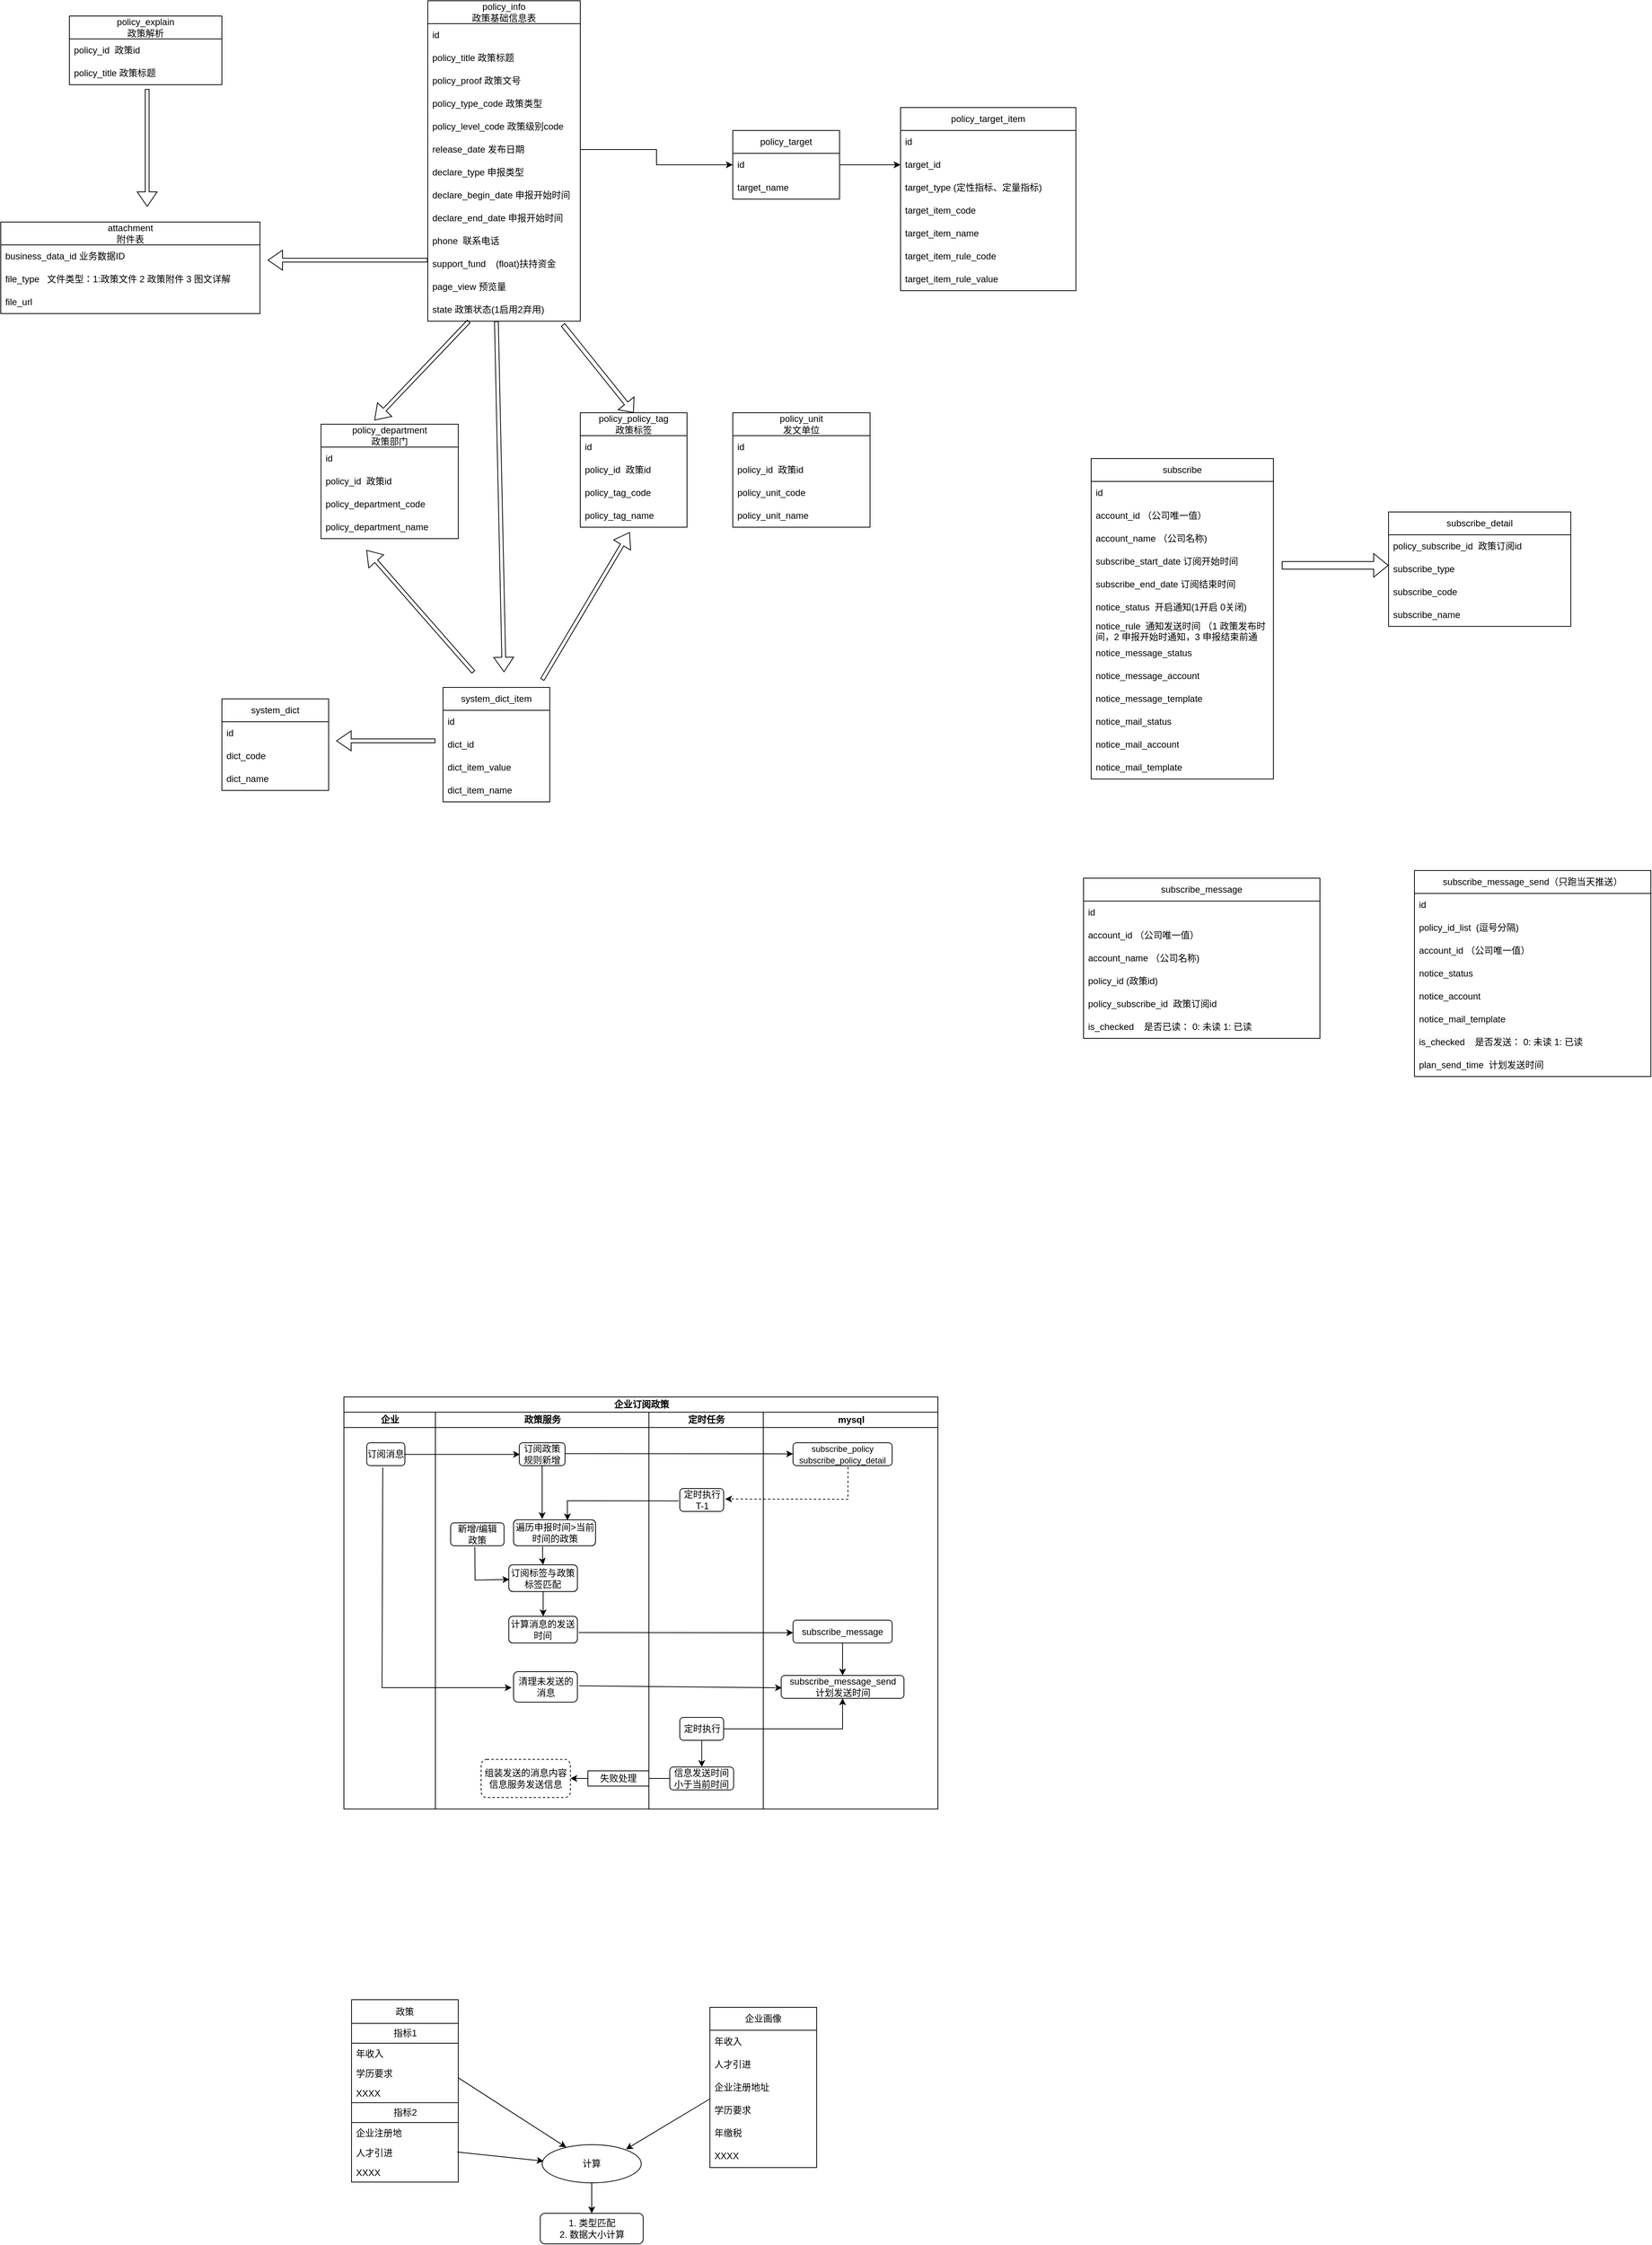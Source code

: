 <mxfile version="21.6.9" type="github">
  <diagram name="第 1 页" id="2xM9Q4XmKQ3uE5KLnZdW">
    <mxGraphModel dx="1976" dy="1704" grid="1" gridSize="10" guides="1" tooltips="1" connect="0" arrows="1" fold="1" page="1" pageScale="1" pageWidth="827" pageHeight="1169" math="0" shadow="0">
      <root>
        <mxCell id="0" />
        <mxCell id="1" parent="0" />
        <mxCell id="bisRe-8OawZfb11u8gYM-2" value="policy_info&lt;br&gt;政策基础信息表" style="swimlane;fontStyle=0;childLayout=stackLayout;horizontal=1;startSize=30;horizontalStack=0;resizeParent=1;resizeParentMax=0;resizeLast=0;collapsible=1;marginBottom=0;whiteSpace=wrap;html=1;" parent="1" vertex="1">
          <mxGeometry x="360" y="-120" width="200" height="420" as="geometry" />
        </mxCell>
        <mxCell id="bisRe-8OawZfb11u8gYM-3" value="id" style="text;strokeColor=none;fillColor=none;align=left;verticalAlign=middle;spacingLeft=4;spacingRight=4;overflow=hidden;points=[[0,0.5],[1,0.5]];portConstraint=eastwest;rotatable=0;whiteSpace=wrap;html=1;" parent="bisRe-8OawZfb11u8gYM-2" vertex="1">
          <mxGeometry y="30" width="200" height="30" as="geometry" />
        </mxCell>
        <mxCell id="bisRe-8OawZfb11u8gYM-4" value="policy_title&amp;nbsp;政策标题" style="text;strokeColor=none;fillColor=none;align=left;verticalAlign=middle;spacingLeft=4;spacingRight=4;overflow=hidden;points=[[0,0.5],[1,0.5]];portConstraint=eastwest;rotatable=0;whiteSpace=wrap;html=1;" parent="bisRe-8OawZfb11u8gYM-2" vertex="1">
          <mxGeometry y="60" width="200" height="30" as="geometry" />
        </mxCell>
        <mxCell id="bisRe-8OawZfb11u8gYM-5" value="policy_proof&amp;nbsp;政策文号" style="text;strokeColor=none;fillColor=none;align=left;verticalAlign=middle;spacingLeft=4;spacingRight=4;overflow=hidden;points=[[0,0.5],[1,0.5]];portConstraint=eastwest;rotatable=0;whiteSpace=wrap;html=1;" parent="bisRe-8OawZfb11u8gYM-2" vertex="1">
          <mxGeometry y="90" width="200" height="30" as="geometry" />
        </mxCell>
        <mxCell id="bisRe-8OawZfb11u8gYM-113" value="policy_type_code 政策类型" style="text;strokeColor=none;fillColor=none;align=left;verticalAlign=middle;spacingLeft=4;spacingRight=4;overflow=hidden;points=[[0,0.5],[1,0.5]];portConstraint=eastwest;rotatable=0;whiteSpace=wrap;html=1;" parent="bisRe-8OawZfb11u8gYM-2" vertex="1">
          <mxGeometry y="120" width="200" height="30" as="geometry" />
        </mxCell>
        <mxCell id="bisRe-8OawZfb11u8gYM-114" value="policy_level_code 政策级别code" style="text;strokeColor=none;fillColor=none;align=left;verticalAlign=middle;spacingLeft=4;spacingRight=4;overflow=hidden;points=[[0,0.5],[1,0.5]];portConstraint=eastwest;rotatable=0;whiteSpace=wrap;html=1;" parent="bisRe-8OawZfb11u8gYM-2" vertex="1">
          <mxGeometry y="150" width="200" height="30" as="geometry" />
        </mxCell>
        <mxCell id="bisRe-8OawZfb11u8gYM-95" value="release_date 发布日期" style="text;strokeColor=none;fillColor=none;align=left;verticalAlign=middle;spacingLeft=4;spacingRight=4;overflow=hidden;points=[[0,0.5],[1,0.5]];portConstraint=eastwest;rotatable=0;whiteSpace=wrap;html=1;" parent="bisRe-8OawZfb11u8gYM-2" vertex="1">
          <mxGeometry y="180" width="200" height="30" as="geometry" />
        </mxCell>
        <mxCell id="bisRe-8OawZfb11u8gYM-100" value="declare_type&amp;nbsp;申报类型" style="text;strokeColor=none;fillColor=none;align=left;verticalAlign=middle;spacingLeft=4;spacingRight=4;overflow=hidden;points=[[0,0.5],[1,0.5]];portConstraint=eastwest;rotatable=0;whiteSpace=wrap;html=1;" parent="bisRe-8OawZfb11u8gYM-2" vertex="1">
          <mxGeometry y="210" width="200" height="30" as="geometry" />
        </mxCell>
        <mxCell id="bisRe-8OawZfb11u8gYM-98" value="declare_begin_date&amp;nbsp;申报开始时间" style="text;strokeColor=none;fillColor=none;align=left;verticalAlign=middle;spacingLeft=4;spacingRight=4;overflow=hidden;points=[[0,0.5],[1,0.5]];portConstraint=eastwest;rotatable=0;whiteSpace=wrap;html=1;" parent="bisRe-8OawZfb11u8gYM-2" vertex="1">
          <mxGeometry y="240" width="200" height="30" as="geometry" />
        </mxCell>
        <mxCell id="bisRe-8OawZfb11u8gYM-97" value="declare_end_date&amp;nbsp;申报开始时间" style="text;strokeColor=none;fillColor=none;align=left;verticalAlign=middle;spacingLeft=4;spacingRight=4;overflow=hidden;points=[[0,0.5],[1,0.5]];portConstraint=eastwest;rotatable=0;whiteSpace=wrap;html=1;" parent="bisRe-8OawZfb11u8gYM-2" vertex="1">
          <mxGeometry y="270" width="200" height="30" as="geometry" />
        </mxCell>
        <mxCell id="bisRe-8OawZfb11u8gYM-99" value="phone&amp;nbsp; 联系电话" style="text;strokeColor=none;fillColor=none;align=left;verticalAlign=middle;spacingLeft=4;spacingRight=4;overflow=hidden;points=[[0,0.5],[1,0.5]];portConstraint=eastwest;rotatable=0;whiteSpace=wrap;html=1;" parent="bisRe-8OawZfb11u8gYM-2" vertex="1">
          <mxGeometry y="300" width="200" height="30" as="geometry" />
        </mxCell>
        <mxCell id="bisRe-8OawZfb11u8gYM-101" value="support_fund&amp;nbsp; &amp;nbsp; (float)扶持资金" style="text;strokeColor=none;fillColor=none;align=left;verticalAlign=middle;spacingLeft=4;spacingRight=4;overflow=hidden;points=[[0,0.5],[1,0.5]];portConstraint=eastwest;rotatable=0;whiteSpace=wrap;html=1;" parent="bisRe-8OawZfb11u8gYM-2" vertex="1">
          <mxGeometry y="330" width="200" height="30" as="geometry" />
        </mxCell>
        <mxCell id="bisRe-8OawZfb11u8gYM-102" value="page_view 预览量" style="text;strokeColor=none;fillColor=none;align=left;verticalAlign=middle;spacingLeft=4;spacingRight=4;overflow=hidden;points=[[0,0.5],[1,0.5]];portConstraint=eastwest;rotatable=0;whiteSpace=wrap;html=1;" parent="bisRe-8OawZfb11u8gYM-2" vertex="1">
          <mxGeometry y="360" width="200" height="30" as="geometry" />
        </mxCell>
        <mxCell id="bisRe-8OawZfb11u8gYM-127" value="state 政策状态(1启用2弃用)" style="text;strokeColor=none;fillColor=none;align=left;verticalAlign=middle;spacingLeft=4;spacingRight=4;overflow=hidden;points=[[0,0.5],[1,0.5]];portConstraint=eastwest;rotatable=0;whiteSpace=wrap;html=1;" parent="bisRe-8OawZfb11u8gYM-2" vertex="1">
          <mxGeometry y="390" width="200" height="30" as="geometry" />
        </mxCell>
        <mxCell id="bisRe-8OawZfb11u8gYM-6" value="attachment&lt;br&gt;附件表" style="swimlane;fontStyle=0;childLayout=stackLayout;horizontal=1;startSize=30;horizontalStack=0;resizeParent=1;resizeParentMax=0;resizeLast=0;collapsible=1;marginBottom=0;whiteSpace=wrap;html=1;" parent="1" vertex="1">
          <mxGeometry x="-200" y="170" width="340" height="120" as="geometry" />
        </mxCell>
        <mxCell id="bisRe-8OawZfb11u8gYM-7" value="business_data_id 业务数据ID" style="text;strokeColor=none;fillColor=none;align=left;verticalAlign=middle;spacingLeft=4;spacingRight=4;overflow=hidden;points=[[0,0.5],[1,0.5]];portConstraint=eastwest;rotatable=0;whiteSpace=wrap;html=1;" parent="bisRe-8OawZfb11u8gYM-6" vertex="1">
          <mxGeometry y="30" width="340" height="30" as="geometry" />
        </mxCell>
        <mxCell id="bisRe-8OawZfb11u8gYM-8" value="file_type&amp;nbsp; &amp;nbsp;文件类型：1:政策文件 2 政策附件 3 图文详解" style="text;strokeColor=none;fillColor=none;align=left;verticalAlign=middle;spacingLeft=4;spacingRight=4;overflow=hidden;points=[[0,0.5],[1,0.5]];portConstraint=eastwest;rotatable=0;whiteSpace=wrap;html=1;" parent="bisRe-8OawZfb11u8gYM-6" vertex="1">
          <mxGeometry y="60" width="340" height="30" as="geometry" />
        </mxCell>
        <mxCell id="bisRe-8OawZfb11u8gYM-9" value="file_url" style="text;strokeColor=none;fillColor=none;align=left;verticalAlign=middle;spacingLeft=4;spacingRight=4;overflow=hidden;points=[[0,0.5],[1,0.5]];portConstraint=eastwest;rotatable=0;whiteSpace=wrap;html=1;" parent="bisRe-8OawZfb11u8gYM-6" vertex="1">
          <mxGeometry y="90" width="340" height="30" as="geometry" />
        </mxCell>
        <mxCell id="bisRe-8OawZfb11u8gYM-15" value="policy_policy_tag&lt;br&gt;政策标签" style="swimlane;fontStyle=0;childLayout=stackLayout;horizontal=1;startSize=30;horizontalStack=0;resizeParent=1;resizeParentMax=0;resizeLast=0;collapsible=1;marginBottom=0;whiteSpace=wrap;html=1;" parent="1" vertex="1">
          <mxGeometry x="560" y="420" width="140" height="150" as="geometry" />
        </mxCell>
        <mxCell id="bisRe-8OawZfb11u8gYM-16" value="id" style="text;strokeColor=none;fillColor=none;align=left;verticalAlign=middle;spacingLeft=4;spacingRight=4;overflow=hidden;points=[[0,0.5],[1,0.5]];portConstraint=eastwest;rotatable=0;whiteSpace=wrap;html=1;" parent="bisRe-8OawZfb11u8gYM-15" vertex="1">
          <mxGeometry y="30" width="140" height="30" as="geometry" />
        </mxCell>
        <mxCell id="bisRe-8OawZfb11u8gYM-17" value="policy_id&amp;nbsp; 政策id" style="text;strokeColor=none;fillColor=none;align=left;verticalAlign=middle;spacingLeft=4;spacingRight=4;overflow=hidden;points=[[0,0.5],[1,0.5]];portConstraint=eastwest;rotatable=0;whiteSpace=wrap;html=1;" parent="bisRe-8OawZfb11u8gYM-15" vertex="1">
          <mxGeometry y="60" width="140" height="30" as="geometry" />
        </mxCell>
        <mxCell id="bisRe-8OawZfb11u8gYM-18" value="policy_tag_code" style="text;strokeColor=none;fillColor=none;align=left;verticalAlign=middle;spacingLeft=4;spacingRight=4;overflow=hidden;points=[[0,0.5],[1,0.5]];portConstraint=eastwest;rotatable=0;whiteSpace=wrap;html=1;" parent="bisRe-8OawZfb11u8gYM-15" vertex="1">
          <mxGeometry y="90" width="140" height="30" as="geometry" />
        </mxCell>
        <mxCell id="bisRe-8OawZfb11u8gYM-19" value="policy_tag_name" style="text;strokeColor=none;fillColor=none;align=left;verticalAlign=middle;spacingLeft=4;spacingRight=4;overflow=hidden;points=[[0,0.5],[1,0.5]];portConstraint=eastwest;rotatable=0;whiteSpace=wrap;html=1;" parent="bisRe-8OawZfb11u8gYM-15" vertex="1">
          <mxGeometry y="120" width="140" height="30" as="geometry" />
        </mxCell>
        <mxCell id="bisRe-8OawZfb11u8gYM-25" value="policy_department&lt;br&gt;政策部门" style="swimlane;fontStyle=0;childLayout=stackLayout;horizontal=1;startSize=30;horizontalStack=0;resizeParent=1;resizeParentMax=0;resizeLast=0;collapsible=1;marginBottom=0;whiteSpace=wrap;html=1;" parent="1" vertex="1">
          <mxGeometry x="220" y="435" width="180" height="150" as="geometry" />
        </mxCell>
        <mxCell id="bisRe-8OawZfb11u8gYM-26" value="id" style="text;strokeColor=none;fillColor=none;align=left;verticalAlign=middle;spacingLeft=4;spacingRight=4;overflow=hidden;points=[[0,0.5],[1,0.5]];portConstraint=eastwest;rotatable=0;whiteSpace=wrap;html=1;" parent="bisRe-8OawZfb11u8gYM-25" vertex="1">
          <mxGeometry y="30" width="180" height="30" as="geometry" />
        </mxCell>
        <mxCell id="bisRe-8OawZfb11u8gYM-27" value="policy_id&amp;nbsp; 政策id" style="text;strokeColor=none;fillColor=none;align=left;verticalAlign=middle;spacingLeft=4;spacingRight=4;overflow=hidden;points=[[0,0.5],[1,0.5]];portConstraint=eastwest;rotatable=0;whiteSpace=wrap;html=1;" parent="bisRe-8OawZfb11u8gYM-25" vertex="1">
          <mxGeometry y="60" width="180" height="30" as="geometry" />
        </mxCell>
        <mxCell id="bisRe-8OawZfb11u8gYM-28" value="policy_department_code" style="text;strokeColor=none;fillColor=none;align=left;verticalAlign=middle;spacingLeft=4;spacingRight=4;overflow=hidden;points=[[0,0.5],[1,0.5]];portConstraint=eastwest;rotatable=0;whiteSpace=wrap;html=1;" parent="bisRe-8OawZfb11u8gYM-25" vertex="1">
          <mxGeometry y="90" width="180" height="30" as="geometry" />
        </mxCell>
        <mxCell id="bisRe-8OawZfb11u8gYM-29" value="policy_department_name" style="text;strokeColor=none;fillColor=none;align=left;verticalAlign=middle;spacingLeft=4;spacingRight=4;overflow=hidden;points=[[0,0.5],[1,0.5]];portConstraint=eastwest;rotatable=0;whiteSpace=wrap;html=1;" parent="bisRe-8OawZfb11u8gYM-25" vertex="1">
          <mxGeometry y="120" width="180" height="30" as="geometry" />
        </mxCell>
        <mxCell id="bisRe-8OawZfb11u8gYM-36" value="system_dict" style="swimlane;fontStyle=0;childLayout=stackLayout;horizontal=1;startSize=30;horizontalStack=0;resizeParent=1;resizeParentMax=0;resizeLast=0;collapsible=1;marginBottom=0;whiteSpace=wrap;html=1;" parent="1" vertex="1">
          <mxGeometry x="90" y="795" width="140" height="120" as="geometry" />
        </mxCell>
        <mxCell id="bisRe-8OawZfb11u8gYM-37" value="id" style="text;strokeColor=none;fillColor=none;align=left;verticalAlign=middle;spacingLeft=4;spacingRight=4;overflow=hidden;points=[[0,0.5],[1,0.5]];portConstraint=eastwest;rotatable=0;whiteSpace=wrap;html=1;" parent="bisRe-8OawZfb11u8gYM-36" vertex="1">
          <mxGeometry y="30" width="140" height="30" as="geometry" />
        </mxCell>
        <mxCell id="bisRe-8OawZfb11u8gYM-38" value="dict_code" style="text;strokeColor=none;fillColor=none;align=left;verticalAlign=middle;spacingLeft=4;spacingRight=4;overflow=hidden;points=[[0,0.5],[1,0.5]];portConstraint=eastwest;rotatable=0;whiteSpace=wrap;html=1;" parent="bisRe-8OawZfb11u8gYM-36" vertex="1">
          <mxGeometry y="60" width="140" height="30" as="geometry" />
        </mxCell>
        <mxCell id="bisRe-8OawZfb11u8gYM-39" value="dict_name" style="text;strokeColor=none;fillColor=none;align=left;verticalAlign=middle;spacingLeft=4;spacingRight=4;overflow=hidden;points=[[0,0.5],[1,0.5]];portConstraint=eastwest;rotatable=0;whiteSpace=wrap;html=1;" parent="bisRe-8OawZfb11u8gYM-36" vertex="1">
          <mxGeometry y="90" width="140" height="30" as="geometry" />
        </mxCell>
        <mxCell id="bisRe-8OawZfb11u8gYM-40" value="system_dict_item" style="swimlane;fontStyle=0;childLayout=stackLayout;horizontal=1;startSize=30;horizontalStack=0;resizeParent=1;resizeParentMax=0;resizeLast=0;collapsible=1;marginBottom=0;whiteSpace=wrap;html=1;" parent="1" vertex="1">
          <mxGeometry x="380" y="780" width="140" height="150" as="geometry" />
        </mxCell>
        <mxCell id="bisRe-8OawZfb11u8gYM-41" value="id" style="text;strokeColor=none;fillColor=none;align=left;verticalAlign=middle;spacingLeft=4;spacingRight=4;overflow=hidden;points=[[0,0.5],[1,0.5]];portConstraint=eastwest;rotatable=0;whiteSpace=wrap;html=1;" parent="bisRe-8OawZfb11u8gYM-40" vertex="1">
          <mxGeometry y="30" width="140" height="30" as="geometry" />
        </mxCell>
        <mxCell id="bisRe-8OawZfb11u8gYM-42" value="dict_id" style="text;strokeColor=none;fillColor=none;align=left;verticalAlign=middle;spacingLeft=4;spacingRight=4;overflow=hidden;points=[[0,0.5],[1,0.5]];portConstraint=eastwest;rotatable=0;whiteSpace=wrap;html=1;" parent="bisRe-8OawZfb11u8gYM-40" vertex="1">
          <mxGeometry y="60" width="140" height="30" as="geometry" />
        </mxCell>
        <mxCell id="bisRe-8OawZfb11u8gYM-43" value="dict_item_value" style="text;strokeColor=none;fillColor=none;align=left;verticalAlign=middle;spacingLeft=4;spacingRight=4;overflow=hidden;points=[[0,0.5],[1,0.5]];portConstraint=eastwest;rotatable=0;whiteSpace=wrap;html=1;" parent="bisRe-8OawZfb11u8gYM-40" vertex="1">
          <mxGeometry y="90" width="140" height="30" as="geometry" />
        </mxCell>
        <mxCell id="bisRe-8OawZfb11u8gYM-44" value="dict_item_name" style="text;strokeColor=none;fillColor=none;align=left;verticalAlign=middle;spacingLeft=4;spacingRight=4;overflow=hidden;points=[[0,0.5],[1,0.5]];portConstraint=eastwest;rotatable=0;whiteSpace=wrap;html=1;" parent="bisRe-8OawZfb11u8gYM-40" vertex="1">
          <mxGeometry y="120" width="140" height="30" as="geometry" />
        </mxCell>
        <mxCell id="bisRe-8OawZfb11u8gYM-61" value="" style="shape=flexArrow;endArrow=classic;html=1;rounded=0;width=5;" parent="1" edge="1">
          <mxGeometry width="50" height="50" relative="1" as="geometry">
            <mxPoint x="414" y="300" as="sourcePoint" />
            <mxPoint x="290" y="430" as="targetPoint" />
          </mxGeometry>
        </mxCell>
        <mxCell id="bisRe-8OawZfb11u8gYM-64" value="" style="shape=flexArrow;endArrow=classic;html=1;rounded=0;width=5.714;exitX=0.886;exitY=1.153;exitDx=0;exitDy=0;exitPerimeter=0;entryX=0.5;entryY=0;entryDx=0;entryDy=0;endSize=4.757;" parent="1" source="bisRe-8OawZfb11u8gYM-127" target="bisRe-8OawZfb11u8gYM-15" edge="1">
          <mxGeometry width="50" height="50" relative="1" as="geometry">
            <mxPoint x="530" y="280" as="sourcePoint" />
            <mxPoint x="860" y="430" as="targetPoint" />
          </mxGeometry>
        </mxCell>
        <mxCell id="bisRe-8OawZfb11u8gYM-65" value="" style="shape=flexArrow;endArrow=classic;html=1;rounded=0;width=5;entryX=0.463;entryY=1.218;entryDx=0;entryDy=0;entryPerimeter=0;" parent="1" target="bisRe-8OawZfb11u8gYM-19" edge="1">
          <mxGeometry width="50" height="50" relative="1" as="geometry">
            <mxPoint x="510" y="770" as="sourcePoint" />
            <mxPoint x="840" y="590" as="targetPoint" />
          </mxGeometry>
        </mxCell>
        <mxCell id="bisRe-8OawZfb11u8gYM-68" value="" style="shape=flexArrow;endArrow=classic;html=1;rounded=0;width=5;" parent="1" edge="1">
          <mxGeometry width="50" height="50" relative="1" as="geometry">
            <mxPoint x="420" y="760" as="sourcePoint" />
            <mxPoint x="279.5" y="600" as="targetPoint" />
          </mxGeometry>
        </mxCell>
        <mxCell id="bisRe-8OawZfb11u8gYM-74" value="policy_target" style="swimlane;fontStyle=0;childLayout=stackLayout;horizontal=1;startSize=30;horizontalStack=0;resizeParent=1;resizeParentMax=0;resizeLast=0;collapsible=1;marginBottom=0;whiteSpace=wrap;html=1;" parent="1" vertex="1">
          <mxGeometry x="760" y="50" width="140" height="90" as="geometry" />
        </mxCell>
        <mxCell id="bisRe-8OawZfb11u8gYM-75" value="id" style="text;strokeColor=none;fillColor=none;align=left;verticalAlign=middle;spacingLeft=4;spacingRight=4;overflow=hidden;points=[[0,0.5],[1,0.5]];portConstraint=eastwest;rotatable=0;whiteSpace=wrap;html=1;" parent="bisRe-8OawZfb11u8gYM-74" vertex="1">
          <mxGeometry y="30" width="140" height="30" as="geometry" />
        </mxCell>
        <mxCell id="bisRe-8OawZfb11u8gYM-76" value="target_name" style="text;strokeColor=none;fillColor=none;align=left;verticalAlign=middle;spacingLeft=4;spacingRight=4;overflow=hidden;points=[[0,0.5],[1,0.5]];portConstraint=eastwest;rotatable=0;whiteSpace=wrap;html=1;" parent="bisRe-8OawZfb11u8gYM-74" vertex="1">
          <mxGeometry y="60" width="140" height="30" as="geometry" />
        </mxCell>
        <mxCell id="bisRe-8OawZfb11u8gYM-78" value="policy_target_item" style="swimlane;fontStyle=0;childLayout=stackLayout;horizontal=1;startSize=30;horizontalStack=0;resizeParent=1;resizeParentMax=0;resizeLast=0;collapsible=1;marginBottom=0;whiteSpace=wrap;html=1;" parent="1" vertex="1">
          <mxGeometry x="980" y="20" width="230" height="240" as="geometry" />
        </mxCell>
        <mxCell id="bisRe-8OawZfb11u8gYM-79" value="id" style="text;strokeColor=none;fillColor=none;align=left;verticalAlign=middle;spacingLeft=4;spacingRight=4;overflow=hidden;points=[[0,0.5],[1,0.5]];portConstraint=eastwest;rotatable=0;whiteSpace=wrap;html=1;" parent="bisRe-8OawZfb11u8gYM-78" vertex="1">
          <mxGeometry y="30" width="230" height="30" as="geometry" />
        </mxCell>
        <mxCell id="bisRe-8OawZfb11u8gYM-80" value="target_id" style="text;strokeColor=none;fillColor=none;align=left;verticalAlign=middle;spacingLeft=4;spacingRight=4;overflow=hidden;points=[[0,0.5],[1,0.5]];portConstraint=eastwest;rotatable=0;whiteSpace=wrap;html=1;" parent="bisRe-8OawZfb11u8gYM-78" vertex="1">
          <mxGeometry y="60" width="230" height="30" as="geometry" />
        </mxCell>
        <mxCell id="bisRe-8OawZfb11u8gYM-86" value="target_type (定性指标、定量指标)" style="text;strokeColor=none;fillColor=none;align=left;verticalAlign=middle;spacingLeft=4;spacingRight=4;overflow=hidden;points=[[0,0.5],[1,0.5]];portConstraint=eastwest;rotatable=0;whiteSpace=wrap;html=1;" parent="bisRe-8OawZfb11u8gYM-78" vertex="1">
          <mxGeometry y="90" width="230" height="30" as="geometry" />
        </mxCell>
        <mxCell id="bisRe-8OawZfb11u8gYM-81" value="target_item_code" style="text;strokeColor=none;fillColor=none;align=left;verticalAlign=middle;spacingLeft=4;spacingRight=4;overflow=hidden;points=[[0,0.5],[1,0.5]];portConstraint=eastwest;rotatable=0;whiteSpace=wrap;html=1;" parent="bisRe-8OawZfb11u8gYM-78" vertex="1">
          <mxGeometry y="120" width="230" height="30" as="geometry" />
        </mxCell>
        <mxCell id="bisRe-8OawZfb11u8gYM-84" value="target_item_name" style="text;strokeColor=none;fillColor=none;align=left;verticalAlign=middle;spacingLeft=4;spacingRight=4;overflow=hidden;points=[[0,0.5],[1,0.5]];portConstraint=eastwest;rotatable=0;whiteSpace=wrap;html=1;" parent="bisRe-8OawZfb11u8gYM-78" vertex="1">
          <mxGeometry y="150" width="230" height="30" as="geometry" />
        </mxCell>
        <mxCell id="bisRe-8OawZfb11u8gYM-85" value="target_item_rule_code" style="text;strokeColor=none;fillColor=none;align=left;verticalAlign=middle;spacingLeft=4;spacingRight=4;overflow=hidden;points=[[0,0.5],[1,0.5]];portConstraint=eastwest;rotatable=0;whiteSpace=wrap;html=1;" parent="bisRe-8OawZfb11u8gYM-78" vertex="1">
          <mxGeometry y="180" width="230" height="30" as="geometry" />
        </mxCell>
        <mxCell id="bisRe-8OawZfb11u8gYM-87" value="target_item_rule_value" style="text;strokeColor=none;fillColor=none;align=left;verticalAlign=middle;spacingLeft=4;spacingRight=4;overflow=hidden;points=[[0,0.5],[1,0.5]];portConstraint=eastwest;rotatable=0;whiteSpace=wrap;html=1;" parent="bisRe-8OawZfb11u8gYM-78" vertex="1">
          <mxGeometry y="210" width="230" height="30" as="geometry" />
        </mxCell>
        <mxCell id="bisRe-8OawZfb11u8gYM-83" value="" style="shape=flexArrow;endArrow=classic;html=1;rounded=0;width=5;" parent="1" edge="1">
          <mxGeometry width="50" height="50" relative="1" as="geometry">
            <mxPoint x="360" y="220" as="sourcePoint" />
            <mxPoint x="150" y="220" as="targetPoint" />
          </mxGeometry>
        </mxCell>
        <mxCell id="bisRe-8OawZfb11u8gYM-88" value="subscribe" style="swimlane;fontStyle=0;childLayout=stackLayout;horizontal=1;startSize=30;horizontalStack=0;resizeParent=1;resizeParentMax=0;resizeLast=0;collapsible=1;marginBottom=0;whiteSpace=wrap;html=1;" parent="1" vertex="1">
          <mxGeometry x="1230" y="480" width="239" height="420" as="geometry" />
        </mxCell>
        <mxCell id="_FJIvnEvY_UykfFv3QYx-8" value="id" style="text;strokeColor=none;fillColor=none;align=left;verticalAlign=middle;spacingLeft=4;spacingRight=4;overflow=hidden;points=[[0,0.5],[1,0.5]];portConstraint=eastwest;rotatable=0;whiteSpace=wrap;html=1;" parent="bisRe-8OawZfb11u8gYM-88" vertex="1">
          <mxGeometry y="30" width="239" height="30" as="geometry" />
        </mxCell>
        <mxCell id="bisRe-8OawZfb11u8gYM-89" value="account_id （公司唯一值）" style="text;strokeColor=none;fillColor=none;align=left;verticalAlign=middle;spacingLeft=4;spacingRight=4;overflow=hidden;points=[[0,0.5],[1,0.5]];portConstraint=eastwest;rotatable=0;whiteSpace=wrap;html=1;" parent="bisRe-8OawZfb11u8gYM-88" vertex="1">
          <mxGeometry y="60" width="239" height="30" as="geometry" />
        </mxCell>
        <mxCell id="_FJIvnEvY_UykfFv3QYx-19" value="account_name （公司名称)" style="text;strokeColor=none;fillColor=none;align=left;verticalAlign=middle;spacingLeft=4;spacingRight=4;overflow=hidden;points=[[0,0.5],[1,0.5]];portConstraint=eastwest;rotatable=0;whiteSpace=wrap;html=1;" parent="bisRe-8OawZfb11u8gYM-88" vertex="1">
          <mxGeometry y="90" width="239" height="30" as="geometry" />
        </mxCell>
        <mxCell id="bisRe-8OawZfb11u8gYM-94" value="subscribe_start_date 订阅开始时间" style="text;strokeColor=none;fillColor=none;align=left;verticalAlign=middle;spacingLeft=4;spacingRight=4;overflow=hidden;points=[[0,0.5],[1,0.5]];portConstraint=eastwest;rotatable=0;whiteSpace=wrap;html=1;" parent="bisRe-8OawZfb11u8gYM-88" vertex="1">
          <mxGeometry y="120" width="239" height="30" as="geometry" />
        </mxCell>
        <mxCell id="bisRe-8OawZfb11u8gYM-93" value="subscribe_end_date 订阅结束时间" style="text;strokeColor=none;fillColor=none;align=left;verticalAlign=middle;spacingLeft=4;spacingRight=4;overflow=hidden;points=[[0,0.5],[1,0.5]];portConstraint=eastwest;rotatable=0;whiteSpace=wrap;html=1;" parent="bisRe-8OawZfb11u8gYM-88" vertex="1">
          <mxGeometry y="150" width="239" height="30" as="geometry" />
        </mxCell>
        <mxCell id="_FJIvnEvY_UykfFv3QYx-12" value="notice_status&amp;nbsp; 开启通知(1开启 0关闭)" style="text;strokeColor=none;fillColor=none;align=left;verticalAlign=middle;spacingLeft=4;spacingRight=4;overflow=hidden;points=[[0,0.5],[1,0.5]];portConstraint=eastwest;rotatable=0;whiteSpace=wrap;html=1;" parent="bisRe-8OawZfb11u8gYM-88" vertex="1">
          <mxGeometry y="180" width="239" height="30" as="geometry" />
        </mxCell>
        <mxCell id="_FJIvnEvY_UykfFv3QYx-11" value="notice_rule&amp;nbsp; 通知发送时间 （1 政策发布时间，2 申报开始时通知，3 申报结束前通知）" style="text;strokeColor=none;fillColor=none;align=left;verticalAlign=middle;spacingLeft=4;spacingRight=4;overflow=hidden;points=[[0,0.5],[1,0.5]];portConstraint=eastwest;rotatable=0;whiteSpace=wrap;html=1;" parent="bisRe-8OawZfb11u8gYM-88" vertex="1">
          <mxGeometry y="210" width="239" height="30" as="geometry" />
        </mxCell>
        <mxCell id="_FJIvnEvY_UykfFv3QYx-10" value="notice_message_status" style="text;strokeColor=none;fillColor=none;align=left;verticalAlign=middle;spacingLeft=4;spacingRight=4;overflow=hidden;points=[[0,0.5],[1,0.5]];portConstraint=eastwest;rotatable=0;whiteSpace=wrap;html=1;" parent="bisRe-8OawZfb11u8gYM-88" vertex="1">
          <mxGeometry y="240" width="239" height="30" as="geometry" />
        </mxCell>
        <mxCell id="_FJIvnEvY_UykfFv3QYx-13" value="notice_message_account" style="text;strokeColor=none;fillColor=none;align=left;verticalAlign=middle;spacingLeft=4;spacingRight=4;overflow=hidden;points=[[0,0.5],[1,0.5]];portConstraint=eastwest;rotatable=0;whiteSpace=wrap;html=1;" parent="bisRe-8OawZfb11u8gYM-88" vertex="1">
          <mxGeometry y="270" width="239" height="30" as="geometry" />
        </mxCell>
        <mxCell id="_FJIvnEvY_UykfFv3QYx-16" value="notice_message_template" style="text;strokeColor=none;fillColor=none;align=left;verticalAlign=middle;spacingLeft=4;spacingRight=4;overflow=hidden;points=[[0,0.5],[1,0.5]];portConstraint=eastwest;rotatable=0;whiteSpace=wrap;html=1;" parent="bisRe-8OawZfb11u8gYM-88" vertex="1">
          <mxGeometry y="300" width="239" height="30" as="geometry" />
        </mxCell>
        <mxCell id="_FJIvnEvY_UykfFv3QYx-15" value="notice_mail_status" style="text;strokeColor=none;fillColor=none;align=left;verticalAlign=middle;spacingLeft=4;spacingRight=4;overflow=hidden;points=[[0,0.5],[1,0.5]];portConstraint=eastwest;rotatable=0;whiteSpace=wrap;html=1;" parent="bisRe-8OawZfb11u8gYM-88" vertex="1">
          <mxGeometry y="330" width="239" height="30" as="geometry" />
        </mxCell>
        <mxCell id="_FJIvnEvY_UykfFv3QYx-14" value="notice_mail_account" style="text;strokeColor=none;fillColor=none;align=left;verticalAlign=middle;spacingLeft=4;spacingRight=4;overflow=hidden;points=[[0,0.5],[1,0.5]];portConstraint=eastwest;rotatable=0;whiteSpace=wrap;html=1;" parent="bisRe-8OawZfb11u8gYM-88" vertex="1">
          <mxGeometry y="360" width="239" height="30" as="geometry" />
        </mxCell>
        <mxCell id="_FJIvnEvY_UykfFv3QYx-17" value="notice_mail_template" style="text;strokeColor=none;fillColor=none;align=left;verticalAlign=middle;spacingLeft=4;spacingRight=4;overflow=hidden;points=[[0,0.5],[1,0.5]];portConstraint=eastwest;rotatable=0;whiteSpace=wrap;html=1;" parent="bisRe-8OawZfb11u8gYM-88" vertex="1">
          <mxGeometry y="390" width="239" height="30" as="geometry" />
        </mxCell>
        <mxCell id="bisRe-8OawZfb11u8gYM-103" style="edgeStyle=orthogonalEdgeStyle;rounded=0;orthogonalLoop=1;jettySize=auto;html=1;exitX=1;exitY=0.5;exitDx=0;exitDy=0;" parent="1" source="bisRe-8OawZfb11u8gYM-95" target="bisRe-8OawZfb11u8gYM-75" edge="1">
          <mxGeometry relative="1" as="geometry" />
        </mxCell>
        <mxCell id="bisRe-8OawZfb11u8gYM-104" style="edgeStyle=orthogonalEdgeStyle;rounded=0;orthogonalLoop=1;jettySize=auto;html=1;exitX=1;exitY=0.5;exitDx=0;exitDy=0;entryX=0;entryY=0.5;entryDx=0;entryDy=0;" parent="1" source="bisRe-8OawZfb11u8gYM-75" target="bisRe-8OawZfb11u8gYM-80" edge="1">
          <mxGeometry relative="1" as="geometry" />
        </mxCell>
        <mxCell id="bisRe-8OawZfb11u8gYM-105" value="subscribe_detail" style="swimlane;fontStyle=0;childLayout=stackLayout;horizontal=1;startSize=30;horizontalStack=0;resizeParent=1;resizeParentMax=0;resizeLast=0;collapsible=1;marginBottom=0;whiteSpace=wrap;html=1;" parent="1" vertex="1">
          <mxGeometry x="1620" y="550" width="239" height="150" as="geometry" />
        </mxCell>
        <mxCell id="bisRe-8OawZfb11u8gYM-107" value="policy_subscribe_id&amp;nbsp; 政策订阅id" style="text;strokeColor=none;fillColor=none;align=left;verticalAlign=middle;spacingLeft=4;spacingRight=4;overflow=hidden;points=[[0,0.5],[1,0.5]];portConstraint=eastwest;rotatable=0;whiteSpace=wrap;html=1;" parent="bisRe-8OawZfb11u8gYM-105" vertex="1">
          <mxGeometry y="30" width="239" height="30" as="geometry" />
        </mxCell>
        <mxCell id="bisRe-8OawZfb11u8gYM-111" value="subscribe_type" style="text;strokeColor=none;fillColor=none;align=left;verticalAlign=middle;spacingLeft=4;spacingRight=4;overflow=hidden;points=[[0,0.5],[1,0.5]];portConstraint=eastwest;rotatable=0;whiteSpace=wrap;html=1;" parent="bisRe-8OawZfb11u8gYM-105" vertex="1">
          <mxGeometry y="60" width="239" height="30" as="geometry" />
        </mxCell>
        <mxCell id="bisRe-8OawZfb11u8gYM-112" value="subscribe_code" style="text;strokeColor=none;fillColor=none;align=left;verticalAlign=middle;spacingLeft=4;spacingRight=4;overflow=hidden;points=[[0,0.5],[1,0.5]];portConstraint=eastwest;rotatable=0;whiteSpace=wrap;html=1;" parent="bisRe-8OawZfb11u8gYM-105" vertex="1">
          <mxGeometry y="90" width="239" height="30" as="geometry" />
        </mxCell>
        <mxCell id="_FJIvnEvY_UykfFv3QYx-9" value="subscribe_name" style="text;strokeColor=none;fillColor=none;align=left;verticalAlign=middle;spacingLeft=4;spacingRight=4;overflow=hidden;points=[[0,0.5],[1,0.5]];portConstraint=eastwest;rotatable=0;whiteSpace=wrap;html=1;" parent="bisRe-8OawZfb11u8gYM-105" vertex="1">
          <mxGeometry y="120" width="239" height="30" as="geometry" />
        </mxCell>
        <mxCell id="bisRe-8OawZfb11u8gYM-115" value="" style="shape=flexArrow;endArrow=classic;html=1;rounded=0;width=5;" parent="1" edge="1">
          <mxGeometry width="50" height="50" relative="1" as="geometry">
            <mxPoint x="450" y="300" as="sourcePoint" />
            <mxPoint x="460" y="760" as="targetPoint" />
          </mxGeometry>
        </mxCell>
        <mxCell id="bisRe-8OawZfb11u8gYM-116" value="" style="shape=flexArrow;endArrow=classic;html=1;rounded=0;width=5;" parent="1" edge="1">
          <mxGeometry width="50" height="50" relative="1" as="geometry">
            <mxPoint x="370" y="850" as="sourcePoint" />
            <mxPoint x="240" y="850" as="targetPoint" />
          </mxGeometry>
        </mxCell>
        <mxCell id="bisRe-8OawZfb11u8gYM-117" value="policy_explain&lt;br&gt;政策解析" style="swimlane;fontStyle=0;childLayout=stackLayout;horizontal=1;startSize=30;horizontalStack=0;resizeParent=1;resizeParentMax=0;resizeLast=0;collapsible=1;marginBottom=0;whiteSpace=wrap;html=1;" parent="1" vertex="1">
          <mxGeometry x="-110" y="-100" width="200" height="90" as="geometry" />
        </mxCell>
        <mxCell id="bisRe-8OawZfb11u8gYM-118" value="policy_id&amp;nbsp; 政策id" style="text;strokeColor=none;fillColor=none;align=left;verticalAlign=middle;spacingLeft=4;spacingRight=4;overflow=hidden;points=[[0,0.5],[1,0.5]];portConstraint=eastwest;rotatable=0;whiteSpace=wrap;html=1;" parent="bisRe-8OawZfb11u8gYM-117" vertex="1">
          <mxGeometry y="30" width="200" height="30" as="geometry" />
        </mxCell>
        <mxCell id="bisRe-8OawZfb11u8gYM-119" value="policy_title&amp;nbsp;政策标题" style="text;strokeColor=none;fillColor=none;align=left;verticalAlign=middle;spacingLeft=4;spacingRight=4;overflow=hidden;points=[[0,0.5],[1,0.5]];portConstraint=eastwest;rotatable=0;whiteSpace=wrap;html=1;" parent="bisRe-8OawZfb11u8gYM-117" vertex="1">
          <mxGeometry y="60" width="200" height="30" as="geometry" />
        </mxCell>
        <mxCell id="bisRe-8OawZfb11u8gYM-121" value="" style="shape=flexArrow;endArrow=classic;html=1;rounded=0;width=5;exitX=0.51;exitY=1.187;exitDx=0;exitDy=0;exitPerimeter=0;" parent="1" source="bisRe-8OawZfb11u8gYM-119" edge="1">
          <mxGeometry width="50" height="50" relative="1" as="geometry">
            <mxPoint x="370" y="230" as="sourcePoint" />
            <mxPoint x="-8" y="150" as="targetPoint" />
          </mxGeometry>
        </mxCell>
        <mxCell id="bisRe-8OawZfb11u8gYM-122" value="policy_unit&lt;br&gt;发文单位" style="swimlane;fontStyle=0;childLayout=stackLayout;horizontal=1;startSize=30;horizontalStack=0;resizeParent=1;resizeParentMax=0;resizeLast=0;collapsible=1;marginBottom=0;whiteSpace=wrap;html=1;" parent="1" vertex="1">
          <mxGeometry x="760" y="420" width="180" height="150" as="geometry" />
        </mxCell>
        <mxCell id="bisRe-8OawZfb11u8gYM-123" value="id" style="text;strokeColor=none;fillColor=none;align=left;verticalAlign=middle;spacingLeft=4;spacingRight=4;overflow=hidden;points=[[0,0.5],[1,0.5]];portConstraint=eastwest;rotatable=0;whiteSpace=wrap;html=1;" parent="bisRe-8OawZfb11u8gYM-122" vertex="1">
          <mxGeometry y="30" width="180" height="30" as="geometry" />
        </mxCell>
        <mxCell id="bisRe-8OawZfb11u8gYM-124" value="policy_id&amp;nbsp; 政策id" style="text;strokeColor=none;fillColor=none;align=left;verticalAlign=middle;spacingLeft=4;spacingRight=4;overflow=hidden;points=[[0,0.5],[1,0.5]];portConstraint=eastwest;rotatable=0;whiteSpace=wrap;html=1;" parent="bisRe-8OawZfb11u8gYM-122" vertex="1">
          <mxGeometry y="60" width="180" height="30" as="geometry" />
        </mxCell>
        <mxCell id="bisRe-8OawZfb11u8gYM-125" value="policy_unit_code" style="text;strokeColor=none;fillColor=none;align=left;verticalAlign=middle;spacingLeft=4;spacingRight=4;overflow=hidden;points=[[0,0.5],[1,0.5]];portConstraint=eastwest;rotatable=0;whiteSpace=wrap;html=1;" parent="bisRe-8OawZfb11u8gYM-122" vertex="1">
          <mxGeometry y="90" width="180" height="30" as="geometry" />
        </mxCell>
        <mxCell id="bisRe-8OawZfb11u8gYM-126" value="policy_unit_name" style="text;strokeColor=none;fillColor=none;align=left;verticalAlign=middle;spacingLeft=4;spacingRight=4;overflow=hidden;points=[[0,0.5],[1,0.5]];portConstraint=eastwest;rotatable=0;whiteSpace=wrap;html=1;" parent="bisRe-8OawZfb11u8gYM-122" vertex="1">
          <mxGeometry y="120" width="180" height="30" as="geometry" />
        </mxCell>
        <mxCell id="_FJIvnEvY_UykfFv3QYx-1" value="subscribe_message" style="swimlane;fontStyle=0;childLayout=stackLayout;horizontal=1;startSize=30;horizontalStack=0;resizeParent=1;resizeParentMax=0;resizeLast=0;collapsible=1;marginBottom=0;whiteSpace=wrap;html=1;" parent="1" vertex="1">
          <mxGeometry x="1220" y="1030" width="310" height="210" as="geometry" />
        </mxCell>
        <mxCell id="_FJIvnEvY_UykfFv3QYx-20" value="id" style="text;strokeColor=none;fillColor=none;align=left;verticalAlign=middle;spacingLeft=4;spacingRight=4;overflow=hidden;points=[[0,0.5],[1,0.5]];portConstraint=eastwest;rotatable=0;whiteSpace=wrap;html=1;" parent="_FJIvnEvY_UykfFv3QYx-1" vertex="1">
          <mxGeometry y="30" width="310" height="30" as="geometry" />
        </mxCell>
        <mxCell id="_FJIvnEvY_UykfFv3QYx-2" value="account_id （公司唯一值）" style="text;strokeColor=none;fillColor=none;align=left;verticalAlign=middle;spacingLeft=4;spacingRight=4;overflow=hidden;points=[[0,0.5],[1,0.5]];portConstraint=eastwest;rotatable=0;whiteSpace=wrap;html=1;" parent="_FJIvnEvY_UykfFv3QYx-1" vertex="1">
          <mxGeometry y="60" width="310" height="30" as="geometry" />
        </mxCell>
        <mxCell id="_FJIvnEvY_UykfFv3QYx-3" value="account_name （公司名称)" style="text;strokeColor=none;fillColor=none;align=left;verticalAlign=middle;spacingLeft=4;spacingRight=4;overflow=hidden;points=[[0,0.5],[1,0.5]];portConstraint=eastwest;rotatable=0;whiteSpace=wrap;html=1;" parent="_FJIvnEvY_UykfFv3QYx-1" vertex="1">
          <mxGeometry y="90" width="310" height="30" as="geometry" />
        </mxCell>
        <mxCell id="_FJIvnEvY_UykfFv3QYx-29" value="policy_id (政策id)" style="text;strokeColor=none;fillColor=none;align=left;verticalAlign=middle;spacingLeft=4;spacingRight=4;overflow=hidden;points=[[0,0.5],[1,0.5]];portConstraint=eastwest;rotatable=0;whiteSpace=wrap;html=1;" parent="_FJIvnEvY_UykfFv3QYx-1" vertex="1">
          <mxGeometry y="120" width="310" height="30" as="geometry" />
        </mxCell>
        <mxCell id="_FJIvnEvY_UykfFv3QYx-6" value="policy_subscribe_id&amp;nbsp; 政策订阅id" style="text;strokeColor=none;fillColor=none;align=left;verticalAlign=middle;spacingLeft=4;spacingRight=4;overflow=hidden;points=[[0,0.5],[1,0.5]];portConstraint=eastwest;rotatable=0;whiteSpace=wrap;html=1;" parent="_FJIvnEvY_UykfFv3QYx-1" vertex="1">
          <mxGeometry y="150" width="310" height="30" as="geometry" />
        </mxCell>
        <mxCell id="_FJIvnEvY_UykfFv3QYx-36" value="is_checked&amp;nbsp; &amp;nbsp;&amp;nbsp;是否已读： 0: 未读 1: 已读" style="text;strokeColor=none;fillColor=none;align=left;verticalAlign=middle;spacingLeft=4;spacingRight=4;overflow=hidden;points=[[0,0.5],[1,0.5]];portConstraint=eastwest;rotatable=0;whiteSpace=wrap;html=1;" parent="_FJIvnEvY_UykfFv3QYx-1" vertex="1">
          <mxGeometry y="180" width="310" height="30" as="geometry" />
        </mxCell>
        <mxCell id="_FJIvnEvY_UykfFv3QYx-18" value="" style="shape=flexArrow;endArrow=classic;html=1;rounded=0;" parent="1" edge="1">
          <mxGeometry width="50" height="50" relative="1" as="geometry">
            <mxPoint x="1480" y="620" as="sourcePoint" />
            <mxPoint x="1620" y="620" as="targetPoint" />
          </mxGeometry>
        </mxCell>
        <mxCell id="_FJIvnEvY_UykfFv3QYx-30" value="subscribe_message_send（只跑当天推送）" style="swimlane;fontStyle=0;childLayout=stackLayout;horizontal=1;startSize=30;horizontalStack=0;resizeParent=1;resizeParentMax=0;resizeLast=0;collapsible=1;marginBottom=0;whiteSpace=wrap;html=1;" parent="1" vertex="1">
          <mxGeometry x="1654" y="1020" width="310" height="270" as="geometry" />
        </mxCell>
        <mxCell id="_FJIvnEvY_UykfFv3QYx-31" value="id" style="text;strokeColor=none;fillColor=none;align=left;verticalAlign=middle;spacingLeft=4;spacingRight=4;overflow=hidden;points=[[0,0.5],[1,0.5]];portConstraint=eastwest;rotatable=0;whiteSpace=wrap;html=1;" parent="_FJIvnEvY_UykfFv3QYx-30" vertex="1">
          <mxGeometry y="30" width="310" height="30" as="geometry" />
        </mxCell>
        <mxCell id="UyHdMAJt9d4iDrEaoFpb-38" value="policy_id_list&amp;nbsp; (逗号分隔)" style="text;strokeColor=none;fillColor=none;align=left;verticalAlign=middle;spacingLeft=4;spacingRight=4;overflow=hidden;points=[[0,0.5],[1,0.5]];portConstraint=eastwest;rotatable=0;whiteSpace=wrap;html=1;" parent="_FJIvnEvY_UykfFv3QYx-30" vertex="1">
          <mxGeometry y="60" width="310" height="30" as="geometry" />
        </mxCell>
        <mxCell id="UyHdMAJt9d4iDrEaoFpb-39" value="account_id （公司唯一值）" style="text;strokeColor=none;fillColor=none;align=left;verticalAlign=middle;spacingLeft=4;spacingRight=4;overflow=hidden;points=[[0,0.5],[1,0.5]];portConstraint=eastwest;rotatable=0;whiteSpace=wrap;html=1;" parent="_FJIvnEvY_UykfFv3QYx-30" vertex="1">
          <mxGeometry y="90" width="310" height="30" as="geometry" />
        </mxCell>
        <mxCell id="_FJIvnEvY_UykfFv3QYx-35" value="notice_status" style="text;strokeColor=none;fillColor=none;align=left;verticalAlign=middle;spacingLeft=4;spacingRight=4;overflow=hidden;points=[[0,0.5],[1,0.5]];portConstraint=eastwest;rotatable=0;whiteSpace=wrap;html=1;" parent="_FJIvnEvY_UykfFv3QYx-30" vertex="1">
          <mxGeometry y="120" width="310" height="30" as="geometry" />
        </mxCell>
        <mxCell id="_FJIvnEvY_UykfFv3QYx-34" value="notice_account" style="text;strokeColor=none;fillColor=none;align=left;verticalAlign=middle;spacingLeft=4;spacingRight=4;overflow=hidden;points=[[0,0.5],[1,0.5]];portConstraint=eastwest;rotatable=0;whiteSpace=wrap;html=1;" parent="_FJIvnEvY_UykfFv3QYx-30" vertex="1">
          <mxGeometry y="150" width="310" height="30" as="geometry" />
        </mxCell>
        <mxCell id="_FJIvnEvY_UykfFv3QYx-37" value="notice_mail_template" style="text;strokeColor=none;fillColor=none;align=left;verticalAlign=middle;spacingLeft=4;spacingRight=4;overflow=hidden;points=[[0,0.5],[1,0.5]];portConstraint=eastwest;rotatable=0;whiteSpace=wrap;html=1;" parent="_FJIvnEvY_UykfFv3QYx-30" vertex="1">
          <mxGeometry y="180" width="310" height="30" as="geometry" />
        </mxCell>
        <mxCell id="_FJIvnEvY_UykfFv3QYx-38" value="&lt;span style=&quot;color: rgb(0, 0, 0); font-family: Helvetica; font-size: 12px; font-style: normal; font-variant-ligatures: normal; font-variant-caps: normal; font-weight: 400; letter-spacing: normal; orphans: 2; text-align: left; text-indent: 0px; text-transform: none; widows: 2; word-spacing: 0px; -webkit-text-stroke-width: 0px; background-color: rgb(251, 251, 251); text-decoration-thickness: initial; text-decoration-style: initial; text-decoration-color: initial; float: none; display: inline !important;&quot;&gt;is_checked&amp;nbsp; &amp;nbsp;&amp;nbsp;是否发送： 0: 未读 1: 已读&lt;/span&gt;" style="text;strokeColor=none;fillColor=none;align=left;verticalAlign=middle;spacingLeft=4;spacingRight=4;overflow=hidden;points=[[0,0.5],[1,0.5]];portConstraint=eastwest;rotatable=0;whiteSpace=wrap;html=1;" parent="_FJIvnEvY_UykfFv3QYx-30" vertex="1">
          <mxGeometry y="210" width="310" height="30" as="geometry" />
        </mxCell>
        <mxCell id="_FJIvnEvY_UykfFv3QYx-39" value="plan_send_time&amp;nbsp; 计划发送时间" style="text;strokeColor=none;fillColor=none;align=left;verticalAlign=middle;spacingLeft=4;spacingRight=4;overflow=hidden;points=[[0,0.5],[1,0.5]];portConstraint=eastwest;rotatable=0;whiteSpace=wrap;html=1;" parent="_FJIvnEvY_UykfFv3QYx-30" vertex="1">
          <mxGeometry y="240" width="310" height="30" as="geometry" />
        </mxCell>
        <mxCell id="7U41KO869kOjIQt08ySt-1" value="企业订阅政策" style="swimlane;childLayout=stackLayout;resizeParent=1;resizeParentMax=0;startSize=20;html=1;" parent="1" vertex="1">
          <mxGeometry x="250.0" y="1710" width="779.0" height="540" as="geometry" />
        </mxCell>
        <mxCell id="7U41KO869kOjIQt08ySt-2" value="企业" style="swimlane;startSize=20;html=1;" parent="7U41KO869kOjIQt08ySt-1" vertex="1">
          <mxGeometry y="20" width="120" height="520" as="geometry" />
        </mxCell>
        <mxCell id="7U41KO869kOjIQt08ySt-9" value="订阅消息" style="rounded=1;whiteSpace=wrap;html=1;" parent="7U41KO869kOjIQt08ySt-2" vertex="1">
          <mxGeometry x="30" y="40" width="50" height="30" as="geometry" />
        </mxCell>
        <mxCell id="7U41KO869kOjIQt08ySt-49" value="" style="edgeStyle=orthogonalEdgeStyle;rounded=0;orthogonalLoop=1;jettySize=auto;html=1;" parent="7U41KO869kOjIQt08ySt-1" source="7U41KO869kOjIQt08ySt-46" target="7U41KO869kOjIQt08ySt-42" edge="1">
          <mxGeometry relative="1" as="geometry" />
        </mxCell>
        <mxCell id="7U41KO869kOjIQt08ySt-17" value="" style="endArrow=classic;html=1;rounded=0;exitX=0.978;exitY=0.507;exitDx=0;exitDy=0;exitPerimeter=0;entryX=0.016;entryY=0.507;entryDx=0;entryDy=0;entryPerimeter=0;" parent="7U41KO869kOjIQt08ySt-1" source="7U41KO869kOjIQt08ySt-9" target="7U41KO869kOjIQt08ySt-16" edge="1">
          <mxGeometry width="50" height="50" relative="1" as="geometry">
            <mxPoint x="220.0" y="95" as="sourcePoint" />
            <mxPoint x="270.0" y="45" as="targetPoint" />
          </mxGeometry>
        </mxCell>
        <mxCell id="7U41KO869kOjIQt08ySt-22" value="" style="endArrow=classic;html=1;rounded=0;exitX=1.002;exitY=0.476;exitDx=0;exitDy=0;exitPerimeter=0;entryX=0.001;entryY=0.486;entryDx=0;entryDy=0;entryPerimeter=0;" parent="7U41KO869kOjIQt08ySt-1" source="7U41KO869kOjIQt08ySt-16" target="7U41KO869kOjIQt08ySt-21" edge="1">
          <mxGeometry width="50" height="50" relative="1" as="geometry">
            <mxPoint x="89" y="84" as="sourcePoint" />
            <mxPoint x="163" y="84" as="targetPoint" />
          </mxGeometry>
        </mxCell>
        <mxCell id="7U41KO869kOjIQt08ySt-3" value="政策服务" style="swimlane;startSize=20;html=1;aspect=fixed;" parent="7U41KO869kOjIQt08ySt-1" vertex="1">
          <mxGeometry x="120" y="20" width="280.0" height="520" as="geometry" />
        </mxCell>
        <mxCell id="UyHdMAJt9d4iDrEaoFpb-79" value="" style="edgeStyle=orthogonalEdgeStyle;rounded=0;orthogonalLoop=1;jettySize=auto;html=1;entryX=0.349;entryY=-0.029;entryDx=0;entryDy=0;entryPerimeter=0;" parent="7U41KO869kOjIQt08ySt-3" source="7U41KO869kOjIQt08ySt-16" target="7U41KO869kOjIQt08ySt-23" edge="1">
          <mxGeometry relative="1" as="geometry" />
        </mxCell>
        <mxCell id="7U41KO869kOjIQt08ySt-16" value="订阅政策规则新增" style="rounded=1;whiteSpace=wrap;html=1;" parent="7U41KO869kOjIQt08ySt-3" vertex="1">
          <mxGeometry x="110" y="40" width="60" height="30" as="geometry" />
        </mxCell>
        <mxCell id="7U41KO869kOjIQt08ySt-34" value="" style="edgeStyle=orthogonalEdgeStyle;rounded=0;orthogonalLoop=1;jettySize=auto;html=1;exitX=0.354;exitY=1.029;exitDx=0;exitDy=0;exitPerimeter=0;" parent="7U41KO869kOjIQt08ySt-3" source="7U41KO869kOjIQt08ySt-23" target="7U41KO869kOjIQt08ySt-33" edge="1">
          <mxGeometry relative="1" as="geometry" />
        </mxCell>
        <mxCell id="7U41KO869kOjIQt08ySt-23" value="遍历申报时间&amp;gt;当前时间的政策" style="rounded=1;whiteSpace=wrap;html=1;" parent="7U41KO869kOjIQt08ySt-3" vertex="1">
          <mxGeometry x="102.5" y="141" width="107.5" height="34" as="geometry" />
        </mxCell>
        <mxCell id="7U41KO869kOjIQt08ySt-27" value="新增/编辑&lt;br&gt;政策" style="rounded=1;whiteSpace=wrap;html=1;" parent="7U41KO869kOjIQt08ySt-3" vertex="1">
          <mxGeometry x="20" y="145" width="70" height="30" as="geometry" />
        </mxCell>
        <mxCell id="7U41KO869kOjIQt08ySt-28" value="" style="endArrow=classic;html=1;rounded=0;exitX=0.453;exitY=1.056;exitDx=0;exitDy=0;exitPerimeter=0;entryX=0.008;entryY=0.548;entryDx=0;entryDy=0;entryPerimeter=0;" parent="7U41KO869kOjIQt08ySt-3" source="7U41KO869kOjIQt08ySt-27" target="7U41KO869kOjIQt08ySt-33" edge="1">
          <mxGeometry width="50" height="50" relative="1" as="geometry">
            <mxPoint x="200.0" y="240" as="sourcePoint" />
            <mxPoint x="110.0" y="160" as="targetPoint" />
            <Array as="points">
              <mxPoint x="52.0" y="220" />
            </Array>
          </mxGeometry>
        </mxCell>
        <mxCell id="7U41KO869kOjIQt08ySt-45" value="" style="edgeStyle=orthogonalEdgeStyle;rounded=0;orthogonalLoop=1;jettySize=auto;html=1;" parent="7U41KO869kOjIQt08ySt-3" source="7U41KO869kOjIQt08ySt-33" target="7U41KO869kOjIQt08ySt-44" edge="1">
          <mxGeometry relative="1" as="geometry" />
        </mxCell>
        <mxCell id="7U41KO869kOjIQt08ySt-33" value="订阅标签与政策标签匹配" style="rounded=1;whiteSpace=wrap;html=1;" parent="7U41KO869kOjIQt08ySt-3" vertex="1">
          <mxGeometry x="96.25" y="200" width="90" height="35" as="geometry" />
        </mxCell>
        <mxCell id="7U41KO869kOjIQt08ySt-42" value="组装发送的消息内容&lt;br&gt;信息服务发送信息" style="rounded=1;whiteSpace=wrap;html=1;dashed=1;" parent="7U41KO869kOjIQt08ySt-3" vertex="1">
          <mxGeometry x="60" y="455" width="117" height="50" as="geometry" />
        </mxCell>
        <mxCell id="7U41KO869kOjIQt08ySt-44" value="计算消息的发送时间" style="rounded=1;whiteSpace=wrap;html=1;" parent="7U41KO869kOjIQt08ySt-3" vertex="1">
          <mxGeometry x="96.25" y="267.5" width="90" height="35" as="geometry" />
        </mxCell>
        <mxCell id="7U41KO869kOjIQt08ySt-52" value="清理未发送的消息" style="rounded=1;whiteSpace=wrap;html=1;" parent="7U41KO869kOjIQt08ySt-3" vertex="1">
          <mxGeometry x="102.5" y="340" width="83.75" height="40" as="geometry" />
        </mxCell>
        <mxCell id="UyHdMAJt9d4iDrEaoFpb-80" value="失败处理" style="rounded=0;whiteSpace=wrap;html=1;" parent="7U41KO869kOjIQt08ySt-3" vertex="1">
          <mxGeometry x="200.0" y="470" width="80" height="20" as="geometry" />
        </mxCell>
        <mxCell id="7U41KO869kOjIQt08ySt-4" value="定时任务" style="swimlane;startSize=20;html=1;" parent="7U41KO869kOjIQt08ySt-1" vertex="1">
          <mxGeometry x="400.0" y="20" width="150" height="520" as="geometry" />
        </mxCell>
        <mxCell id="7U41KO869kOjIQt08ySt-48" value="" style="edgeStyle=orthogonalEdgeStyle;rounded=0;orthogonalLoop=1;jettySize=auto;html=1;" parent="7U41KO869kOjIQt08ySt-4" source="7U41KO869kOjIQt08ySt-39" target="7U41KO869kOjIQt08ySt-46" edge="1">
          <mxGeometry relative="1" as="geometry" />
        </mxCell>
        <mxCell id="7U41KO869kOjIQt08ySt-39" value="定时执行" style="rounded=1;whiteSpace=wrap;html=1;" parent="7U41KO869kOjIQt08ySt-4" vertex="1">
          <mxGeometry x="40.5" y="400" width="57.5" height="30" as="geometry" />
        </mxCell>
        <mxCell id="7U41KO869kOjIQt08ySt-46" value="信息发送时间小于当前时间" style="rounded=1;whiteSpace=wrap;html=1;" parent="7U41KO869kOjIQt08ySt-4" vertex="1">
          <mxGeometry x="27.38" y="465" width="83.75" height="30" as="geometry" />
        </mxCell>
        <mxCell id="UyHdMAJt9d4iDrEaoFpb-40" value="定时执行 T-1" style="rounded=1;whiteSpace=wrap;html=1;" parent="7U41KO869kOjIQt08ySt-4" vertex="1">
          <mxGeometry x="40.5" y="100" width="57.5" height="30" as="geometry" />
        </mxCell>
        <mxCell id="7U41KO869kOjIQt08ySt-26" value="" style="endArrow=classic;html=1;rounded=0;entryX=1.034;entryY=0.459;entryDx=0;entryDy=0;entryPerimeter=0;dashed=1;exitX=0.555;exitY=1.057;exitDx=0;exitDy=0;exitPerimeter=0;" parent="7U41KO869kOjIQt08ySt-1" source="7U41KO869kOjIQt08ySt-21" target="UyHdMAJt9d4iDrEaoFpb-40" edge="1">
          <mxGeometry width="50" height="50" relative="1" as="geometry">
            <mxPoint x="630.0" y="120" as="sourcePoint" />
            <mxPoint x="370.0" y="150" as="targetPoint" />
            <Array as="points">
              <mxPoint x="661.0" y="134" />
            </Array>
          </mxGeometry>
        </mxCell>
        <mxCell id="7U41KO869kOjIQt08ySt-6" value="mysql" style="swimlane;startSize=20;html=1;" parent="7U41KO869kOjIQt08ySt-1" vertex="1">
          <mxGeometry x="550.0" y="20" width="229" height="520" as="geometry" />
        </mxCell>
        <mxCell id="7U41KO869kOjIQt08ySt-21" value="&lt;font style=&quot;&quot;&gt;&lt;font style=&quot;font-size: 11px;&quot;&gt;subscribe_policy&lt;/font&gt;&lt;br style=&quot;font-size: 11px;&quot;&gt;&lt;span style=&quot;font-size: 11px;&quot;&gt;subscribe_policy_detail&lt;/span&gt;&lt;/font&gt;" style="rounded=1;whiteSpace=wrap;html=1;" parent="7U41KO869kOjIQt08ySt-6" vertex="1">
          <mxGeometry x="39" y="40" width="130" height="30" as="geometry" />
        </mxCell>
        <mxCell id="7U41KO869kOjIQt08ySt-32" value="" style="edgeStyle=orthogonalEdgeStyle;rounded=0;orthogonalLoop=1;jettySize=auto;html=1;" parent="7U41KO869kOjIQt08ySt-6" source="7U41KO869kOjIQt08ySt-30" target="7U41KO869kOjIQt08ySt-31" edge="1">
          <mxGeometry relative="1" as="geometry" />
        </mxCell>
        <mxCell id="7U41KO869kOjIQt08ySt-30" value="subscribe_message" style="rounded=1;whiteSpace=wrap;html=1;" parent="7U41KO869kOjIQt08ySt-6" vertex="1">
          <mxGeometry x="39" y="272.5" width="130" height="30" as="geometry" />
        </mxCell>
        <mxCell id="7U41KO869kOjIQt08ySt-31" value="subscribe_message_send&lt;br&gt;计划发送时间" style="rounded=1;whiteSpace=wrap;html=1;" parent="7U41KO869kOjIQt08ySt-6" vertex="1">
          <mxGeometry x="23.5" y="345" width="161" height="30" as="geometry" />
        </mxCell>
        <mxCell id="7U41KO869kOjIQt08ySt-38" value="" style="endArrow=classic;html=1;rounded=0;exitX=1.019;exitY=0.606;exitDx=0;exitDy=0;exitPerimeter=0;entryX=0.002;entryY=0.549;entryDx=0;entryDy=0;entryPerimeter=0;" parent="7U41KO869kOjIQt08ySt-1" source="7U41KO869kOjIQt08ySt-44" target="7U41KO869kOjIQt08ySt-30" edge="1">
          <mxGeometry width="50" height="50" relative="1" as="geometry">
            <mxPoint x="410.0" y="220" as="sourcePoint" />
            <mxPoint x="550.0" y="240" as="targetPoint" />
          </mxGeometry>
        </mxCell>
        <mxCell id="7U41KO869kOjIQt08ySt-40" value="" style="edgeStyle=orthogonalEdgeStyle;rounded=0;orthogonalLoop=1;jettySize=auto;html=1;" parent="7U41KO869kOjIQt08ySt-1" source="7U41KO869kOjIQt08ySt-39" target="7U41KO869kOjIQt08ySt-31" edge="1">
          <mxGeometry relative="1" as="geometry" />
        </mxCell>
        <mxCell id="7U41KO869kOjIQt08ySt-53" value="" style="endArrow=classic;html=1;rounded=0;exitX=0.419;exitY=1.086;exitDx=0;exitDy=0;exitPerimeter=0;" parent="7U41KO869kOjIQt08ySt-1" source="7U41KO869kOjIQt08ySt-9" edge="1">
          <mxGeometry width="50" height="50" relative="1" as="geometry">
            <mxPoint x="360.0" y="360" as="sourcePoint" />
            <mxPoint x="220.0" y="381" as="targetPoint" />
            <Array as="points">
              <mxPoint x="50.0" y="381" />
            </Array>
          </mxGeometry>
        </mxCell>
        <mxCell id="7U41KO869kOjIQt08ySt-55" value="" style="endArrow=classic;html=1;rounded=0;entryX=0.006;entryY=0.54;entryDx=0;entryDy=0;entryPerimeter=0;exitX=1.028;exitY=0.466;exitDx=0;exitDy=0;exitPerimeter=0;" parent="7U41KO869kOjIQt08ySt-1" source="7U41KO869kOjIQt08ySt-52" target="7U41KO869kOjIQt08ySt-31" edge="1">
          <mxGeometry width="50" height="50" relative="1" as="geometry">
            <mxPoint x="360.0" y="510" as="sourcePoint" />
            <mxPoint x="410.0" y="460" as="targetPoint" />
          </mxGeometry>
        </mxCell>
        <mxCell id="UyHdMAJt9d4iDrEaoFpb-41" value="" style="endArrow=classic;html=1;rounded=0;exitX=-0.024;exitY=0.543;exitDx=0;exitDy=0;exitPerimeter=0;entryX=0.658;entryY=0.019;entryDx=0;entryDy=0;entryPerimeter=0;" parent="7U41KO869kOjIQt08ySt-1" source="UyHdMAJt9d4iDrEaoFpb-40" target="7U41KO869kOjIQt08ySt-23" edge="1">
          <mxGeometry width="50" height="50" relative="1" as="geometry">
            <mxPoint x="480.0" y="330" as="sourcePoint" />
            <mxPoint x="260.0" y="160" as="targetPoint" />
            <Array as="points">
              <mxPoint x="293.0" y="136" />
            </Array>
          </mxGeometry>
        </mxCell>
        <mxCell id="UyHdMAJt9d4iDrEaoFpb-10" value="指标1" style="swimlane;fontStyle=0;childLayout=stackLayout;horizontal=1;startSize=26;fillColor=none;horizontalStack=0;resizeParent=1;resizeParentMax=0;resizeLast=0;collapsible=1;marginBottom=0;html=1;" parent="1" vertex="1">
          <mxGeometry x="260" y="2531" width="140" height="104" as="geometry" />
        </mxCell>
        <mxCell id="UyHdMAJt9d4iDrEaoFpb-11" value="年收入" style="text;strokeColor=none;fillColor=none;align=left;verticalAlign=top;spacingLeft=4;spacingRight=4;overflow=hidden;rotatable=0;points=[[0,0.5],[1,0.5]];portConstraint=eastwest;whiteSpace=wrap;html=1;" parent="UyHdMAJt9d4iDrEaoFpb-10" vertex="1">
          <mxGeometry y="26" width="140" height="26" as="geometry" />
        </mxCell>
        <mxCell id="UyHdMAJt9d4iDrEaoFpb-13" value="学历要求" style="text;strokeColor=none;fillColor=none;align=left;verticalAlign=top;spacingLeft=4;spacingRight=4;overflow=hidden;rotatable=0;points=[[0,0.5],[1,0.5]];portConstraint=eastwest;whiteSpace=wrap;html=1;" parent="UyHdMAJt9d4iDrEaoFpb-10" vertex="1">
          <mxGeometry y="52" width="140" height="26" as="geometry" />
        </mxCell>
        <mxCell id="UyHdMAJt9d4iDrEaoFpb-28" value="XXXX" style="text;strokeColor=none;fillColor=none;align=left;verticalAlign=top;spacingLeft=4;spacingRight=4;overflow=hidden;rotatable=0;points=[[0,0.5],[1,0.5]];portConstraint=eastwest;whiteSpace=wrap;html=1;" parent="UyHdMAJt9d4iDrEaoFpb-10" vertex="1">
          <mxGeometry y="78" width="140" height="26" as="geometry" />
        </mxCell>
        <mxCell id="UyHdMAJt9d4iDrEaoFpb-16" value="企业画像" style="swimlane;fontStyle=0;childLayout=stackLayout;horizontal=1;startSize=30;horizontalStack=0;resizeParent=1;resizeParentMax=0;resizeLast=0;collapsible=1;marginBottom=0;whiteSpace=wrap;html=1;" parent="1" vertex="1">
          <mxGeometry x="730" y="2510" width="140" height="210" as="geometry" />
        </mxCell>
        <mxCell id="UyHdMAJt9d4iDrEaoFpb-17" value="年收入" style="text;strokeColor=none;fillColor=none;align=left;verticalAlign=middle;spacingLeft=4;spacingRight=4;overflow=hidden;points=[[0,0.5],[1,0.5]];portConstraint=eastwest;rotatable=0;whiteSpace=wrap;html=1;" parent="UyHdMAJt9d4iDrEaoFpb-16" vertex="1">
          <mxGeometry y="30" width="140" height="30" as="geometry" />
        </mxCell>
        <mxCell id="UyHdMAJt9d4iDrEaoFpb-18" value="人才引进" style="text;strokeColor=none;fillColor=none;align=left;verticalAlign=middle;spacingLeft=4;spacingRight=4;overflow=hidden;points=[[0,0.5],[1,0.5]];portConstraint=eastwest;rotatable=0;whiteSpace=wrap;html=1;" parent="UyHdMAJt9d4iDrEaoFpb-16" vertex="1">
          <mxGeometry y="60" width="140" height="30" as="geometry" />
        </mxCell>
        <mxCell id="UyHdMAJt9d4iDrEaoFpb-19" value="企业注册地址" style="text;strokeColor=none;fillColor=none;align=left;verticalAlign=middle;spacingLeft=4;spacingRight=4;overflow=hidden;points=[[0,0.5],[1,0.5]];portConstraint=eastwest;rotatable=0;whiteSpace=wrap;html=1;" parent="UyHdMAJt9d4iDrEaoFpb-16" vertex="1">
          <mxGeometry y="90" width="140" height="30" as="geometry" />
        </mxCell>
        <mxCell id="UyHdMAJt9d4iDrEaoFpb-25" value="学历要求" style="text;strokeColor=none;fillColor=none;align=left;verticalAlign=middle;spacingLeft=4;spacingRight=4;overflow=hidden;points=[[0,0.5],[1,0.5]];portConstraint=eastwest;rotatable=0;whiteSpace=wrap;html=1;" parent="UyHdMAJt9d4iDrEaoFpb-16" vertex="1">
          <mxGeometry y="120" width="140" height="30" as="geometry" />
        </mxCell>
        <mxCell id="UyHdMAJt9d4iDrEaoFpb-26" value="年缴税" style="text;strokeColor=none;fillColor=none;align=left;verticalAlign=middle;spacingLeft=4;spacingRight=4;overflow=hidden;points=[[0,0.5],[1,0.5]];portConstraint=eastwest;rotatable=0;whiteSpace=wrap;html=1;" parent="UyHdMAJt9d4iDrEaoFpb-16" vertex="1">
          <mxGeometry y="150" width="140" height="30" as="geometry" />
        </mxCell>
        <mxCell id="UyHdMAJt9d4iDrEaoFpb-29" value="XXXX" style="text;strokeColor=none;fillColor=none;align=left;verticalAlign=middle;spacingLeft=4;spacingRight=4;overflow=hidden;points=[[0,0.5],[1,0.5]];portConstraint=eastwest;rotatable=0;whiteSpace=wrap;html=1;" parent="UyHdMAJt9d4iDrEaoFpb-16" vertex="1">
          <mxGeometry y="180" width="140" height="30" as="geometry" />
        </mxCell>
        <mxCell id="UyHdMAJt9d4iDrEaoFpb-20" value="政策" style="rounded=0;whiteSpace=wrap;html=1;" parent="1" vertex="1">
          <mxGeometry x="260" y="2500" width="140" height="31" as="geometry" />
        </mxCell>
        <mxCell id="UyHdMAJt9d4iDrEaoFpb-21" value="指标2" style="swimlane;fontStyle=0;childLayout=stackLayout;horizontal=1;startSize=26;fillColor=none;horizontalStack=0;resizeParent=1;resizeParentMax=0;resizeLast=0;collapsible=1;marginBottom=0;html=1;" parent="1" vertex="1">
          <mxGeometry x="260" y="2635" width="140" height="104" as="geometry" />
        </mxCell>
        <mxCell id="UyHdMAJt9d4iDrEaoFpb-22" value="企业注册地" style="text;strokeColor=none;fillColor=none;align=left;verticalAlign=top;spacingLeft=4;spacingRight=4;overflow=hidden;rotatable=0;points=[[0,0.5],[1,0.5]];portConstraint=eastwest;whiteSpace=wrap;html=1;" parent="UyHdMAJt9d4iDrEaoFpb-21" vertex="1">
          <mxGeometry y="26" width="140" height="26" as="geometry" />
        </mxCell>
        <mxCell id="UyHdMAJt9d4iDrEaoFpb-23" value="人才引进" style="text;strokeColor=none;fillColor=none;align=left;verticalAlign=top;spacingLeft=4;spacingRight=4;overflow=hidden;rotatable=0;points=[[0,0.5],[1,0.5]];portConstraint=eastwest;whiteSpace=wrap;html=1;" parent="UyHdMAJt9d4iDrEaoFpb-21" vertex="1">
          <mxGeometry y="52" width="140" height="26" as="geometry" />
        </mxCell>
        <mxCell id="UyHdMAJt9d4iDrEaoFpb-27" value="XXXX" style="text;strokeColor=none;fillColor=none;align=left;verticalAlign=top;spacingLeft=4;spacingRight=4;overflow=hidden;rotatable=0;points=[[0,0.5],[1,0.5]];portConstraint=eastwest;whiteSpace=wrap;html=1;" parent="UyHdMAJt9d4iDrEaoFpb-21" vertex="1">
          <mxGeometry y="78" width="140" height="26" as="geometry" />
        </mxCell>
        <mxCell id="UyHdMAJt9d4iDrEaoFpb-37" value="" style="edgeStyle=orthogonalEdgeStyle;rounded=0;orthogonalLoop=1;jettySize=auto;html=1;" parent="1" source="UyHdMAJt9d4iDrEaoFpb-30" target="UyHdMAJt9d4iDrEaoFpb-36" edge="1">
          <mxGeometry relative="1" as="geometry" />
        </mxCell>
        <mxCell id="UyHdMAJt9d4iDrEaoFpb-30" value="计算" style="ellipse;whiteSpace=wrap;html=1;" parent="1" vertex="1">
          <mxGeometry x="510" y="2690" width="130" height="50" as="geometry" />
        </mxCell>
        <mxCell id="UyHdMAJt9d4iDrEaoFpb-31" value="" style="endArrow=classic;html=1;rounded=0;exitX=0.997;exitY=0.733;exitDx=0;exitDy=0;exitPerimeter=0;" parent="1" source="UyHdMAJt9d4iDrEaoFpb-13" target="UyHdMAJt9d4iDrEaoFpb-30" edge="1">
          <mxGeometry width="50" height="50" relative="1" as="geometry">
            <mxPoint x="610" y="2700" as="sourcePoint" />
            <mxPoint x="660" y="2650" as="targetPoint" />
          </mxGeometry>
        </mxCell>
        <mxCell id="UyHdMAJt9d4iDrEaoFpb-34" value="" style="endArrow=classic;html=1;rounded=0;exitX=0.99;exitY=0.486;exitDx=0;exitDy=0;exitPerimeter=0;entryX=0.015;entryY=0.43;entryDx=0;entryDy=0;entryPerimeter=0;" parent="1" source="UyHdMAJt9d4iDrEaoFpb-23" target="UyHdMAJt9d4iDrEaoFpb-30" edge="1">
          <mxGeometry width="50" height="50" relative="1" as="geometry">
            <mxPoint x="610" y="2700" as="sourcePoint" />
            <mxPoint x="660" y="2650" as="targetPoint" />
          </mxGeometry>
        </mxCell>
        <mxCell id="UyHdMAJt9d4iDrEaoFpb-35" value="" style="endArrow=classic;html=1;rounded=0;exitX=0;exitY=0;exitDx=0;exitDy=0;exitPerimeter=0;" parent="1" source="UyHdMAJt9d4iDrEaoFpb-25" edge="1">
          <mxGeometry width="50" height="50" relative="1" as="geometry">
            <mxPoint x="660" y="2650" as="sourcePoint" />
            <mxPoint x="620" y="2696" as="targetPoint" />
          </mxGeometry>
        </mxCell>
        <mxCell id="UyHdMAJt9d4iDrEaoFpb-36" value="1. 类型匹配&lt;br&gt;2. 数据大小计算" style="rounded=1;whiteSpace=wrap;html=1;" parent="1" vertex="1">
          <mxGeometry x="507.5" y="2780" width="135" height="40" as="geometry" />
        </mxCell>
      </root>
    </mxGraphModel>
  </diagram>
</mxfile>
